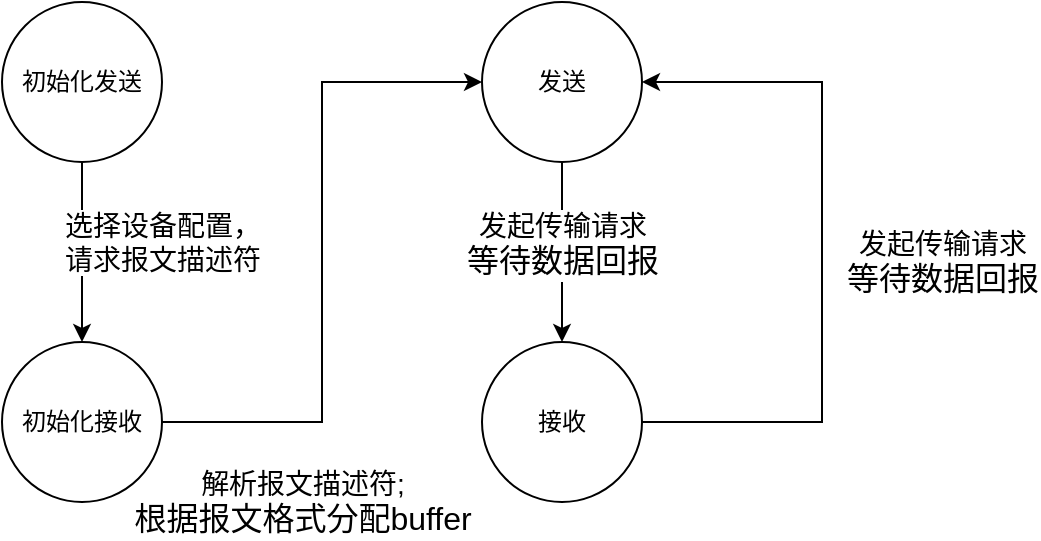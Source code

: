 <mxfile version="24.8.0">
  <diagram name="Page-1" id="tJ6w08dKAp0Ef7kpCj4Y">
    <mxGraphModel dx="1794" dy="853" grid="1" gridSize="10" guides="1" tooltips="1" connect="1" arrows="1" fold="1" page="1" pageScale="1" pageWidth="3300" pageHeight="4681" math="0" shadow="0">
      <root>
        <mxCell id="0" />
        <mxCell id="1" parent="0" />
        <mxCell id="y_cYsMH6VlXPtBqgruIQ-5" style="edgeStyle=orthogonalEdgeStyle;rounded=0;orthogonalLoop=1;jettySize=auto;html=1;exitX=0.5;exitY=1;exitDx=0;exitDy=0;entryX=0.5;entryY=0;entryDx=0;entryDy=0;" edge="1" parent="1" source="y_cYsMH6VlXPtBqgruIQ-2" target="y_cYsMH6VlXPtBqgruIQ-3">
          <mxGeometry relative="1" as="geometry" />
        </mxCell>
        <mxCell id="y_cYsMH6VlXPtBqgruIQ-16" value="&lt;font style=&quot;font-size: 14px;&quot;&gt;发起传输请求&lt;/font&gt;&lt;div&gt;&lt;font size=&quot;3&quot;&gt;等待数据回报&lt;/font&gt;&lt;/div&gt;" style="edgeLabel;html=1;align=center;verticalAlign=middle;resizable=0;points=[];" vertex="1" connectable="0" parent="y_cYsMH6VlXPtBqgruIQ-5">
          <mxGeometry x="-0.48" y="3" relative="1" as="geometry">
            <mxPoint x="-3" y="17" as="offset" />
          </mxGeometry>
        </mxCell>
        <mxCell id="y_cYsMH6VlXPtBqgruIQ-2" value="发送" style="ellipse;whiteSpace=wrap;html=1;aspect=fixed;" vertex="1" parent="1">
          <mxGeometry x="840" y="120" width="80" height="80" as="geometry" />
        </mxCell>
        <mxCell id="y_cYsMH6VlXPtBqgruIQ-18" style="edgeStyle=orthogonalEdgeStyle;rounded=0;orthogonalLoop=1;jettySize=auto;html=1;exitX=1;exitY=0.5;exitDx=0;exitDy=0;entryX=1;entryY=0.5;entryDx=0;entryDy=0;" edge="1" parent="1" source="y_cYsMH6VlXPtBqgruIQ-3" target="y_cYsMH6VlXPtBqgruIQ-2">
          <mxGeometry relative="1" as="geometry">
            <Array as="points">
              <mxPoint x="1010" y="330" />
              <mxPoint x="1010" y="160" />
            </Array>
          </mxGeometry>
        </mxCell>
        <mxCell id="y_cYsMH6VlXPtBqgruIQ-3" value="接收" style="ellipse;whiteSpace=wrap;html=1;aspect=fixed;" vertex="1" parent="1">
          <mxGeometry x="840" y="290" width="80" height="80" as="geometry" />
        </mxCell>
        <mxCell id="y_cYsMH6VlXPtBqgruIQ-9" style="edgeStyle=orthogonalEdgeStyle;rounded=0;orthogonalLoop=1;jettySize=auto;html=1;exitX=0.5;exitY=1;exitDx=0;exitDy=0;entryX=0.5;entryY=0;entryDx=0;entryDy=0;" edge="1" parent="1" source="y_cYsMH6VlXPtBqgruIQ-10" target="y_cYsMH6VlXPtBqgruIQ-12">
          <mxGeometry relative="1" as="geometry" />
        </mxCell>
        <mxCell id="y_cYsMH6VlXPtBqgruIQ-14" value="&lt;font style=&quot;font-size: 14px;&quot;&gt;选择设备配置，&lt;/font&gt;&lt;div&gt;&lt;font style=&quot;font-size: 14px;&quot;&gt;请求报文描述符&lt;/font&gt;&lt;/div&gt;" style="edgeLabel;html=1;align=center;verticalAlign=middle;resizable=0;points=[];" vertex="1" connectable="0" parent="y_cYsMH6VlXPtBqgruIQ-9">
          <mxGeometry x="-0.112" y="-2" relative="1" as="geometry">
            <mxPoint x="42" as="offset" />
          </mxGeometry>
        </mxCell>
        <mxCell id="y_cYsMH6VlXPtBqgruIQ-10" value="初始化发送" style="ellipse;whiteSpace=wrap;html=1;aspect=fixed;" vertex="1" parent="1">
          <mxGeometry x="600" y="120" width="80" height="80" as="geometry" />
        </mxCell>
        <mxCell id="y_cYsMH6VlXPtBqgruIQ-13" style="edgeStyle=orthogonalEdgeStyle;rounded=0;orthogonalLoop=1;jettySize=auto;html=1;exitX=1;exitY=0.5;exitDx=0;exitDy=0;entryX=0;entryY=0.5;entryDx=0;entryDy=0;" edge="1" parent="1" source="y_cYsMH6VlXPtBqgruIQ-12" target="y_cYsMH6VlXPtBqgruIQ-2">
          <mxGeometry relative="1" as="geometry" />
        </mxCell>
        <mxCell id="y_cYsMH6VlXPtBqgruIQ-15" value="&lt;font style=&quot;font-size: 14px;&quot;&gt;解析报文描述符;&lt;/font&gt;&lt;div&gt;&lt;font size=&quot;3&quot;&gt;根据报文格式分配buffer&lt;/font&gt;&lt;/div&gt;" style="edgeLabel;html=1;align=center;verticalAlign=middle;resizable=0;points=[];" vertex="1" connectable="0" parent="y_cYsMH6VlXPtBqgruIQ-13">
          <mxGeometry x="-0.171" y="-2" relative="1" as="geometry">
            <mxPoint x="-12" y="97" as="offset" />
          </mxGeometry>
        </mxCell>
        <mxCell id="y_cYsMH6VlXPtBqgruIQ-12" value="初始化接收" style="ellipse;whiteSpace=wrap;html=1;aspect=fixed;" vertex="1" parent="1">
          <mxGeometry x="600" y="290" width="80" height="80" as="geometry" />
        </mxCell>
        <mxCell id="y_cYsMH6VlXPtBqgruIQ-17" value="&lt;font style=&quot;font-size: 14px;&quot;&gt;发起传输请求&lt;/font&gt;&lt;div&gt;&lt;font size=&quot;3&quot;&gt;等待数据回报&lt;/font&gt;&lt;/div&gt;" style="edgeLabel;html=1;align=center;verticalAlign=middle;resizable=0;points=[];" vertex="1" connectable="0" parent="1">
          <mxGeometry x="1070" y="250" as="geometry" />
        </mxCell>
      </root>
    </mxGraphModel>
  </diagram>
</mxfile>
